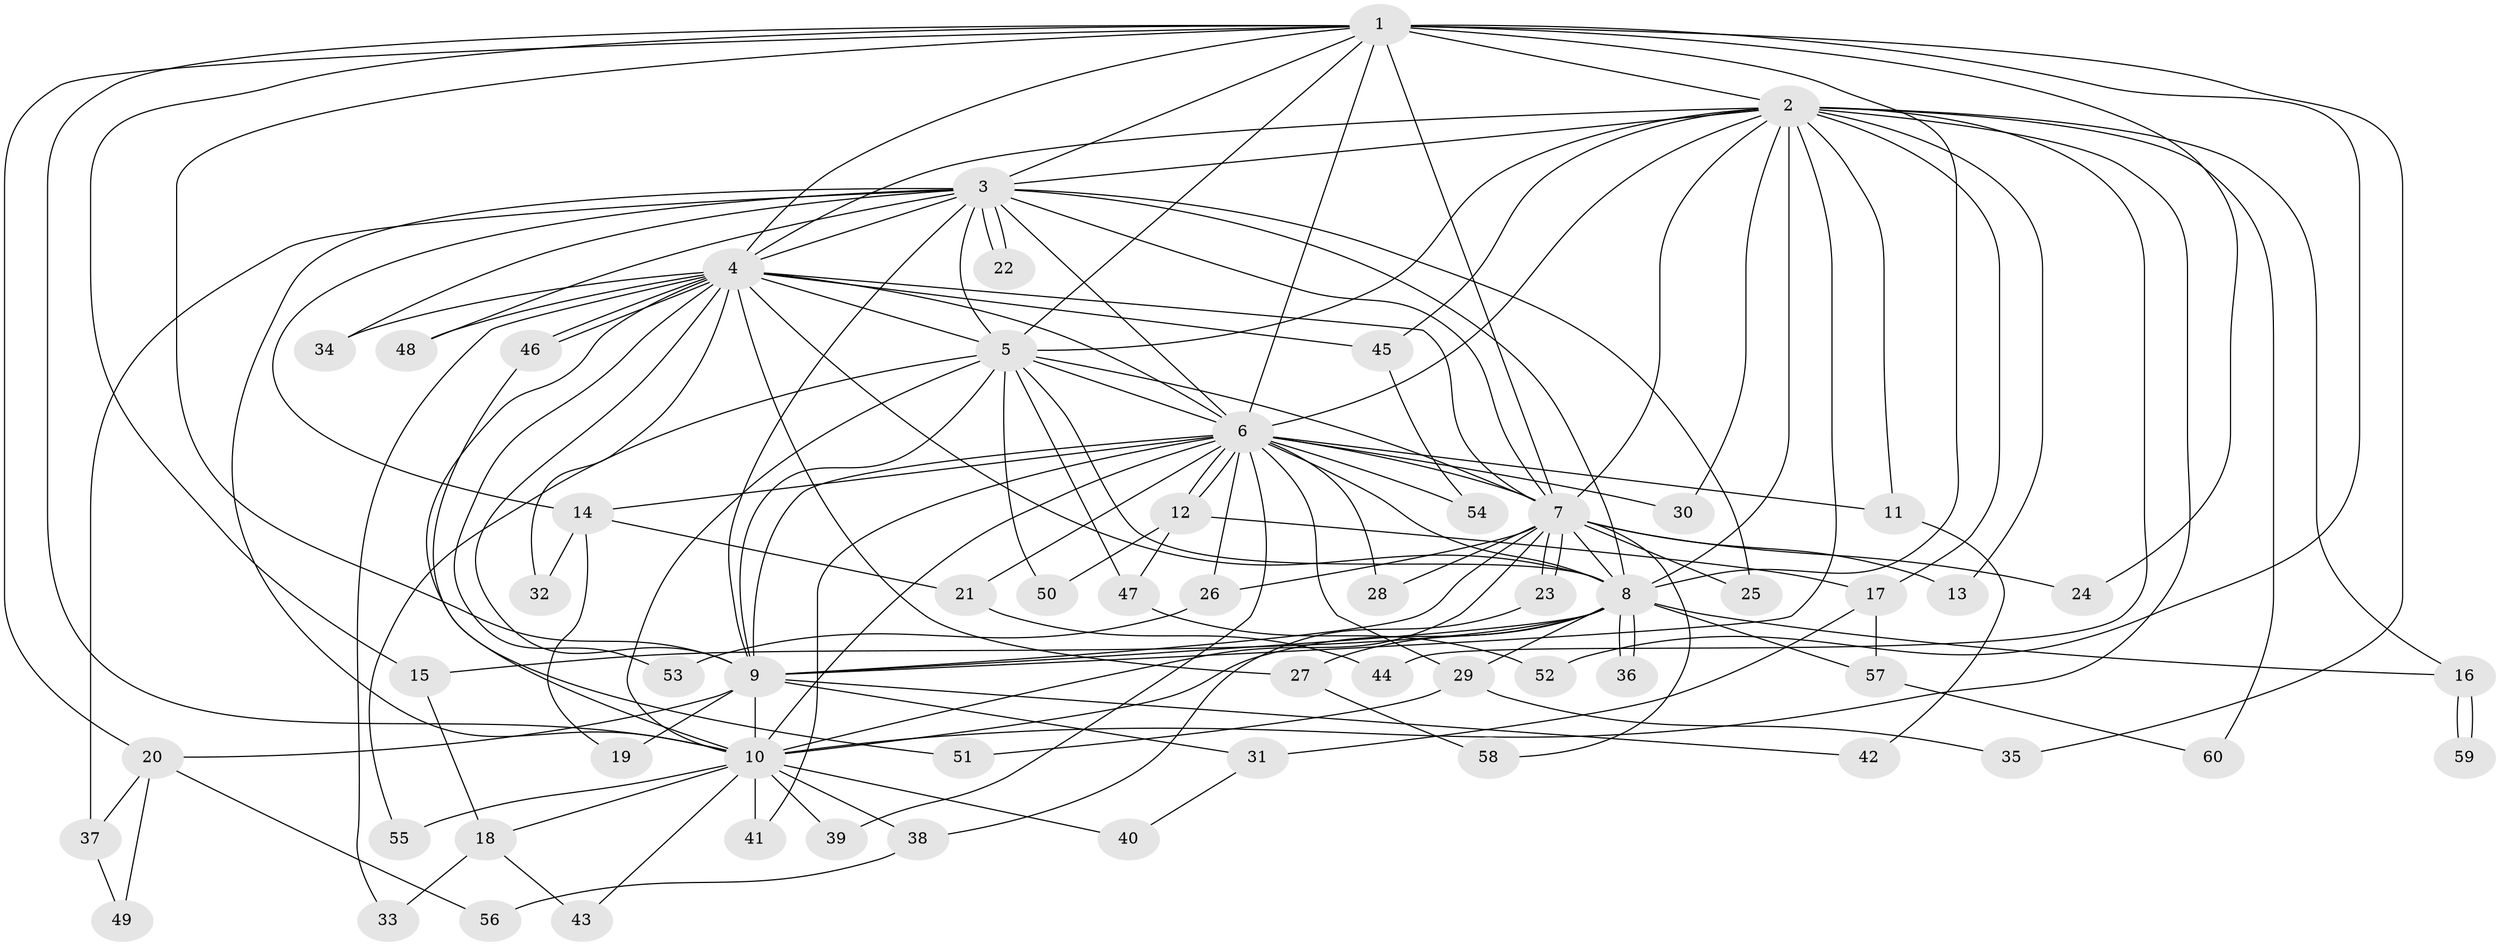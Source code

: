 // Generated by graph-tools (version 1.1) at 2025/01/03/09/25 03:01:36]
// undirected, 60 vertices, 145 edges
graph export_dot {
graph [start="1"]
  node [color=gray90,style=filled];
  1;
  2;
  3;
  4;
  5;
  6;
  7;
  8;
  9;
  10;
  11;
  12;
  13;
  14;
  15;
  16;
  17;
  18;
  19;
  20;
  21;
  22;
  23;
  24;
  25;
  26;
  27;
  28;
  29;
  30;
  31;
  32;
  33;
  34;
  35;
  36;
  37;
  38;
  39;
  40;
  41;
  42;
  43;
  44;
  45;
  46;
  47;
  48;
  49;
  50;
  51;
  52;
  53;
  54;
  55;
  56;
  57;
  58;
  59;
  60;
  1 -- 2;
  1 -- 3;
  1 -- 4;
  1 -- 5;
  1 -- 6;
  1 -- 7;
  1 -- 8;
  1 -- 9;
  1 -- 10;
  1 -- 15;
  1 -- 20;
  1 -- 24;
  1 -- 35;
  1 -- 52;
  2 -- 3;
  2 -- 4;
  2 -- 5;
  2 -- 6;
  2 -- 7;
  2 -- 8;
  2 -- 9;
  2 -- 10;
  2 -- 11;
  2 -- 13;
  2 -- 16;
  2 -- 17;
  2 -- 30;
  2 -- 44;
  2 -- 45;
  2 -- 60;
  3 -- 4;
  3 -- 5;
  3 -- 6;
  3 -- 7;
  3 -- 8;
  3 -- 9;
  3 -- 10;
  3 -- 14;
  3 -- 22;
  3 -- 22;
  3 -- 25;
  3 -- 34;
  3 -- 37;
  3 -- 48;
  4 -- 5;
  4 -- 6;
  4 -- 7;
  4 -- 8;
  4 -- 9;
  4 -- 10;
  4 -- 27;
  4 -- 32;
  4 -- 33;
  4 -- 34;
  4 -- 45;
  4 -- 46;
  4 -- 46;
  4 -- 48;
  4 -- 53;
  5 -- 6;
  5 -- 7;
  5 -- 8;
  5 -- 9;
  5 -- 10;
  5 -- 47;
  5 -- 50;
  5 -- 55;
  6 -- 7;
  6 -- 8;
  6 -- 9;
  6 -- 10;
  6 -- 11;
  6 -- 12;
  6 -- 12;
  6 -- 14;
  6 -- 21;
  6 -- 26;
  6 -- 28;
  6 -- 29;
  6 -- 30;
  6 -- 39;
  6 -- 41;
  6 -- 54;
  7 -- 8;
  7 -- 9;
  7 -- 10;
  7 -- 13;
  7 -- 23;
  7 -- 23;
  7 -- 24;
  7 -- 25;
  7 -- 26;
  7 -- 28;
  7 -- 58;
  8 -- 9;
  8 -- 10;
  8 -- 15;
  8 -- 16;
  8 -- 27;
  8 -- 29;
  8 -- 36;
  8 -- 36;
  8 -- 57;
  9 -- 10;
  9 -- 19;
  9 -- 20;
  9 -- 31;
  9 -- 42;
  10 -- 18;
  10 -- 38;
  10 -- 39;
  10 -- 40;
  10 -- 41;
  10 -- 43;
  10 -- 55;
  11 -- 42;
  12 -- 17;
  12 -- 47;
  12 -- 50;
  14 -- 19;
  14 -- 21;
  14 -- 32;
  15 -- 18;
  16 -- 59;
  16 -- 59;
  17 -- 31;
  17 -- 57;
  18 -- 33;
  18 -- 43;
  20 -- 37;
  20 -- 49;
  20 -- 56;
  21 -- 44;
  23 -- 38;
  26 -- 53;
  27 -- 58;
  29 -- 35;
  29 -- 51;
  31 -- 40;
  37 -- 49;
  38 -- 56;
  45 -- 54;
  46 -- 51;
  47 -- 52;
  57 -- 60;
}

